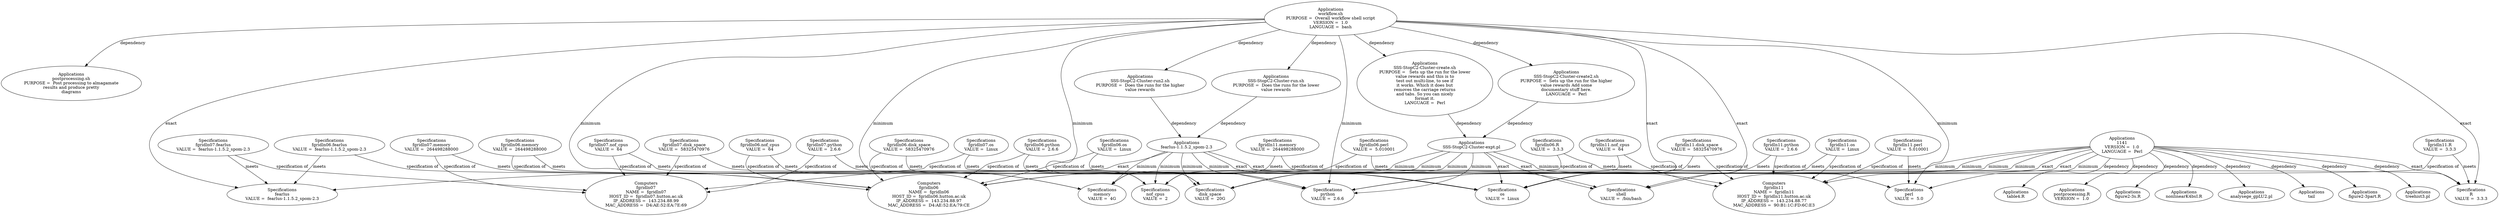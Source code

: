digraph {
	"Applications.postprocessing.sh" [label="Applications\npostprocessing.sh\nPURPOSE =  Post processing to almagamate\nresults and produce pretty\ndiagrams"]
	"Specifications.fgridln07.memory" [label="Specifications\nfgridln07.memory\nVALUE =  264498288000"]
	"Specifications.memory" [label="Specifications\nmemory\nVALUE =  4G"]
	"Specifications.fgridln07.fearlus" [label="Specifications\nfgridln07.fearlus\nVALUE =  fearlus-1.1.5.2_spom-2.3"]
	"Specifications.os" [label="Specifications\nos\nVALUE =  Linux"]
	"Specifications.fgridln11.disk_space" [label="Specifications\nfgridln11.disk_space\nVALUE =  58325470976"]
	"Specifications.fgridln06.nof_cpus" [label="Specifications\nfgridln06.nof_cpus\nVALUE =  64"]
	"Specifications.fgridln11.perl" [label="Specifications\nfgridln11.perl\nVALUE =  5.010001"]
	"Applications.table4.R" [label="Applications\ntable4.R"]
	"Specifications.fgridln06.perl" [label="Specifications\nfgridln06.perl\nVALUE =  5.010001"]
	"Computers.fgridln07" [label="Computers\nfgridln07\nNAME =  fgridln07\nHOST_ID =  fgridln07.hutton.ac.uk\nIP_ADDRESS =  143.234.88.99\nMAC_ADDRESS =  D4:AE:52:EA:7E:69"]
	"Specifications.fgridln06.disk_space" [label="Specifications\nfgridln06.disk_space\nVALUE =  58325470976"]
	"Specifications.fgridln06.R" [label="Specifications\nfgridln06.R\nVALUE =  3.3.3"]
	"Specifications.fgridln06.python" [label="Specifications\nfgridln06.python\nVALUE =  2.6.6"]
	"Specifications.fgridln06.memory" [label="Specifications\nfgridln06.memory\nVALUE =  264498288000"]
	"Specifications.fgridln11.R" [label="Specifications\nfgridln11.R\nVALUE =  3.3.3"]
	"Applications.SSS-StopC2-Cluster-run2.sh" [label="Applications\nSSS-StopC2-Cluster-run2.sh\nPURPOSE =  Does the runs for the higher\nvalue rewards"]
	"Specifications.fgridln11.memory" [label="Specifications\nfgridln11.memory\nVALUE =  264498288000"]
	"Applications.postprocessing.R" [label="Applications\npostprocessing.R\nVERSION =  1.0"]
	"Computers.fgridln11" [label="Computers\nfgridln11\nNAME =  fgridln11\nHOST_ID =  fgridln11.hutton.ac.uk\nIP_ADDRESS =  143.234.88.77\nMAC_ADDRESS =  90:B1:1C:FD:6C:E3"]
	"Specifications.fgridln11.nof_cpus" [label="Specifications\nfgridln11.nof_cpus\nVALUE =  64"]
	"Applications.1141" [label="Applications\n1141\nVERSION =  1.0\nLANGUAGE =  Perl"]
	"Specifications.fgridln06.os" [label="Specifications\nfgridln06.os\nVALUE =  Linux"]
	"Applications.SSS-StopC2-Cluster-create.sh" [label="Applications\nSSS-StopC2-Cluster-create.sh\nPURPOSE =   Sets up the run for the lower\nvalue rewards and this is to\ntest out multi-line, to see if\nit works. Which it does but\nremoves the carriage returns\nand tabs. So you can nicely\nformat it.\nLANGUAGE =  Perl"]
	"Applications.figure2-3s.R" [label="Applications\nfigure2-3s.R"]
	"Specifications.fgridln07.python" [label="Specifications\nfgridln07.python\nVALUE =  2.6.6"]
	"Specifications.perl" [label="Specifications\nperl\nVALUE =  5.0"]
	"Applications.SSS-StopC2-Cluster-run.sh" [label="Applications\nSSS-StopC2-Cluster-run.sh\nPURPOSE =  Does the runs for the lower\nvalue rewards"]
	"Specifications.shell" [label="Specifications\nshell\nVALUE =  /bin/bash"]
	"Applications.nonlinearK4bsI.R" [label="Applications\nnonlinearK4bsI.R"]
	"Applications.analysege_gpLU2.pl" [label="Applications\nanalysege_gpLU2.pl"]
	"Specifications.fgridln07.nof_cpus" [label="Specifications\nfgridln07.nof_cpus\nVALUE =  64"]
	"Specifications.fgridln07.os" [label="Specifications\nfgridln07.os\nVALUE =  Linux"]
	"Applications.SSS-StopC2-Cluster-create2.sh" [label="Applications\nSSS-StopC2-Cluster-create2.sh\nPURPOSE =  Sets up the run for the higher\nvalue rewards Add some\ndocumentary stuff here.\nLANGUAGE =  Perl"]
	"Specifications.python" [label="Specifications\npython\nVALUE =  2.6.6"]
	"Specifications.fgridln06.fearlus" [label="Specifications\nfgridln06.fearlus\nVALUE =  fearlus-1.1.5.2_spom-2.3"]
	"Applications.workflow.sh" [label="Applications\nworkflow.sh\nPURPOSE =  Overall workflow shell script\nVERSION =  1.0\nLANGUAGE =  bash"]
	"Specifications.fearlus" [label="Specifications\nfearlus\nVALUE =  fearlus-1.1.5.2_spom-2.3"]
	"Specifications.fgridln11.os" [label="Specifications\nfgridln11.os\nVALUE =  Linux"]
	"Specifications.fgridln11.python" [label="Specifications\nfgridln11.python\nVALUE =  2.6.6"]
	"Applications.tail" [label="Applications\ntail"]
	"Applications.fearlus-1.1.5.2_spom-2.3" [label="Applications\nfearlus-1.1.5.2_spom-2.3"]
	"Applications.SSS-StopC2-Cluster-expt.pl" [label="Applications\nSSS-StopC2-Cluster-expt.pl"]
	"Applications.figure2-3part.R" [label="Applications\nfigure2-3part.R"]
	"Specifications.disk_space" [label="Specifications\ndisk_space\nVALUE =  20G"]
	"Specifications.R" [label="Specifications\nR\nVALUE =  3.3.3"]
	"Applications.treehist3.pl" [label="Applications\ntreehist3.pl"]
	"Specifications.nof_cpus" [label="Specifications\nnof_cpus\nVALUE =  2"]
	"Specifications.fgridln07.disk_space" [label="Specifications\nfgridln07.disk_space\nVALUE =  58325470976"]
	"Computers.fgridln06" [label="Computers\nfgridln06\nNAME =  fgridln06\nHOST_ID =  fgridln06.hutton.ac.uk\nIP_ADDRESS =  143.234.88.97\nMAC_ADDRESS =  D4:AE:52:EA:79:CE"]
		"Specifications.fgridln07.nof_cpus" -> "Specifications.nof_cpus" [label=meets]
		"Applications.workflow.sh" -> "Applications.SSS-StopC2-Cluster-run2.sh" [label=dependency]
		"Applications.SSS-StopC2-Cluster-run2.sh" -> "Applications.fearlus-1.1.5.2_spom-2.3" [label=dependency]
		"Specifications.fgridln11.python" -> "Specifications.python" [label=meets]
		"Applications.fearlus-1.1.5.2_spom-2.3" -> "Specifications.nof_cpus" [label=minimum]
		"Specifications.fgridln11.os" -> "Specifications.os" [label=meets]
		"Specifications.fgridln11.R" -> "Specifications.R" [label=meets]
		"Applications.1141" -> "Applications.analysege_gpLU2.pl" [label=dependency]
		"Specifications.fgridln06.perl" -> "Computers.fgridln06" [label="specification of"]
		"Applications.1141" -> "Applications.table4.R" [label=dependency]
		"Specifications.fgridln11.memory" -> "Computers.fgridln11" [label="specification of"]
		"Specifications.fgridln06.R" -> "Computers.fgridln06" [label="specification of"]
		"Specifications.fgridln06.fearlus" -> "Specifications.fearlus" [label=meets]
		"Specifications.fgridln07.os" -> "Specifications.os" [label=meets]
		"Applications.SSS-StopC2-Cluster-expt.pl" -> "Specifications.nof_cpus" [label=minimum]
		"Applications.fearlus-1.1.5.2_spom-2.3" -> "Specifications.fearlus" [label=exact]
		"Specifications.fgridln07.disk_space" -> "Specifications.disk_space" [label=meets]
		"Specifications.fgridln06.disk_space" -> "Specifications.disk_space" [label=meets]
		"Applications.1141" -> "Specifications.python" [label=minimum]
		"Applications.1141" -> "Specifications.perl" [label=minimum]
		"Specifications.fgridln06.nof_cpus" -> "Specifications.nof_cpus" [label=meets]
		"Specifications.fgridln06.perl" -> "Specifications.perl" [label=meets]
		"Specifications.fgridln11.disk_space" -> "Specifications.disk_space" [label=meets]
		"Specifications.fgridln07.memory" -> "Specifications.memory" [label=meets]
		"Applications.workflow.sh" -> "Specifications.python" [label=minimum]
		"Specifications.fgridln11.nof_cpus" -> "Computers.fgridln11" [label="specification of"]
		"Applications.1141" -> "Applications.postprocessing.R" [label=dependency]
		"Applications.fearlus-1.1.5.2_spom-2.3" -> "Specifications.disk_space" [label=minimum]
		"Specifications.fgridln06.python" -> "Specifications.python" [label=meets]
		"Specifications.fgridln06.os" -> "Specifications.os" [label=meets]
		"Specifications.fgridln06.os" -> "Computers.fgridln06" [label="specification of"]
		"Applications.SSS-StopC2-Cluster-run.sh" -> "Applications.fearlus-1.1.5.2_spom-2.3" [label=dependency]
		"Applications.SSS-StopC2-Cluster-create.sh" -> "Applications.SSS-StopC2-Cluster-expt.pl" [label=dependency]
		"Specifications.fgridln11.nof_cpus" -> "Specifications.nof_cpus" [label=meets]
		"Applications.workflow.sh" -> "Specifications.disk_space" [label=minimum]
		"Specifications.fgridln06.fearlus" -> "Computers.fgridln06" [label="specification of"]
		"Applications.SSS-StopC2-Cluster-create2.sh" -> "Applications.SSS-StopC2-Cluster-expt.pl" [label=dependency]
		"Applications.workflow.sh" -> "Specifications.R" [label=exact]
		"Applications.workflow.sh" -> "Specifications.fearlus" [label=exact]
		"Specifications.fgridln11.memory" -> "Specifications.memory" [label=meets]
		"Applications.1141" -> "Applications.treehist3.pl" [label=dependency]
		"Specifications.fgridln11.perl" -> "Specifications.perl" [label=meets]
		"Applications.1141" -> "Specifications.memory" [label=minimum]
		"Applications.1141" -> "Specifications.disk_space" [label=minimum]
		"Applications.workflow.sh" -> "Applications.SSS-StopC2-Cluster-run.sh" [label=dependency]
		"Applications.fearlus-1.1.5.2_spom-2.3" -> "Specifications.shell" [label=exact]
		"Specifications.fgridln07.python" -> "Specifications.python" [label=meets]
		"Specifications.fgridln11.os" -> "Computers.fgridln11" [label="specification of"]
		"Applications.SSS-StopC2-Cluster-expt.pl" -> "Specifications.disk_space" [label=minimum]
		"Specifications.fgridln06.python" -> "Computers.fgridln06" [label="specification of"]
		"Applications.SSS-StopC2-Cluster-expt.pl" -> "Specifications.os" [label=exact]
		"Applications.workflow.sh" -> "Specifications.memory" [label=minimum]
		"Specifications.fgridln07.os" -> "Computers.fgridln07" [label="specification of"]
		"Specifications.fgridln06.disk_space" -> "Computers.fgridln06" [label="specification of"]
		"Applications.1141" -> "Specifications.shell" [label=exact]
		"Applications.1141" -> "Applications.figure2-3part.R" [label=dependency]
		"Specifications.fgridln06.nof_cpus" -> "Computers.fgridln06" [label="specification of"]
		"Applications.workflow.sh" -> "Applications.SSS-StopC2-Cluster-create2.sh" [label=dependency]
		"Specifications.fgridln11.python" -> "Computers.fgridln11" [label="specification of"]
		"Specifications.fgridln06.R" -> "Specifications.R" [label=meets]
		"Applications.workflow.sh" -> "Specifications.shell" [label=exact]
		"Applications.1141" -> "Specifications.os" [label=exact]
		"Applications.1141" -> "Specifications.R" [label=exact]
		"Specifications.fgridln11.perl" -> "Computers.fgridln11" [label="specification of"]
		"Specifications.fgridln11.disk_space" -> "Computers.fgridln11" [label="specification of"]
		"Applications.workflow.sh" -> "Specifications.nof_cpus" [label=minimum]
		"Specifications.fgridln07.fearlus" -> "Specifications.fearlus" [label=meets]
		"Applications.workflow.sh" -> "Applications.postprocessing.sh" [label=dependency]
		"Applications.workflow.sh" -> "Applications.SSS-StopC2-Cluster-create.sh" [label=dependency]
		"Applications.workflow.sh" -> "Specifications.os" [label=exact]
		"Specifications.fgridln07.fearlus" -> "Computers.fgridln07" [label="specification of"]
		"Applications.SSS-StopC2-Cluster-expt.pl" -> "Specifications.shell" [label=exact]
		"Specifications.fgridln07.memory" -> "Computers.fgridln07" [label="specification of"]
		"Applications.1141" -> "Applications.nonlinearK4bsI.R" [label=dependency]
		"Applications.1141" -> "Applications.tail" [label=dependency]
		"Applications.1141" -> "Specifications.nof_cpus" [label=minimum]
		"Applications.fearlus-1.1.5.2_spom-2.3" -> "Specifications.memory" [label=minimum]
		"Specifications.fgridln07.nof_cpus" -> "Computers.fgridln07" [label="specification of"]
		"Applications.1141" -> "Applications.figure2-3s.R" [label=dependency]
		"Specifications.fgridln07.python" -> "Computers.fgridln07" [label="specification of"]
		"Specifications.fgridln11.R" -> "Computers.fgridln11" [label="specification of"]
		"Applications.fearlus-1.1.5.2_spom-2.3" -> "Specifications.python" [label=minimum]
		"Applications.fearlus-1.1.5.2_spom-2.3" -> "Specifications.os" [label=exact]
		"Specifications.fgridln06.memory" -> "Specifications.memory" [label=meets]
		"Applications.SSS-StopC2-Cluster-expt.pl" -> "Specifications.memory" [label=minimum]
		"Applications.workflow.sh" -> "Specifications.perl" [label=minimum]
		"Applications.SSS-StopC2-Cluster-expt.pl" -> "Specifications.perl" [label=minimum]
		"Specifications.fgridln07.disk_space" -> "Computers.fgridln07" [label="specification of"]
		"Specifications.fgridln06.memory" -> "Computers.fgridln06" [label="specification of"]
		"Applications.SSS-StopC2-Cluster-expt.pl" -> "Specifications.python" [label=minimum]
}